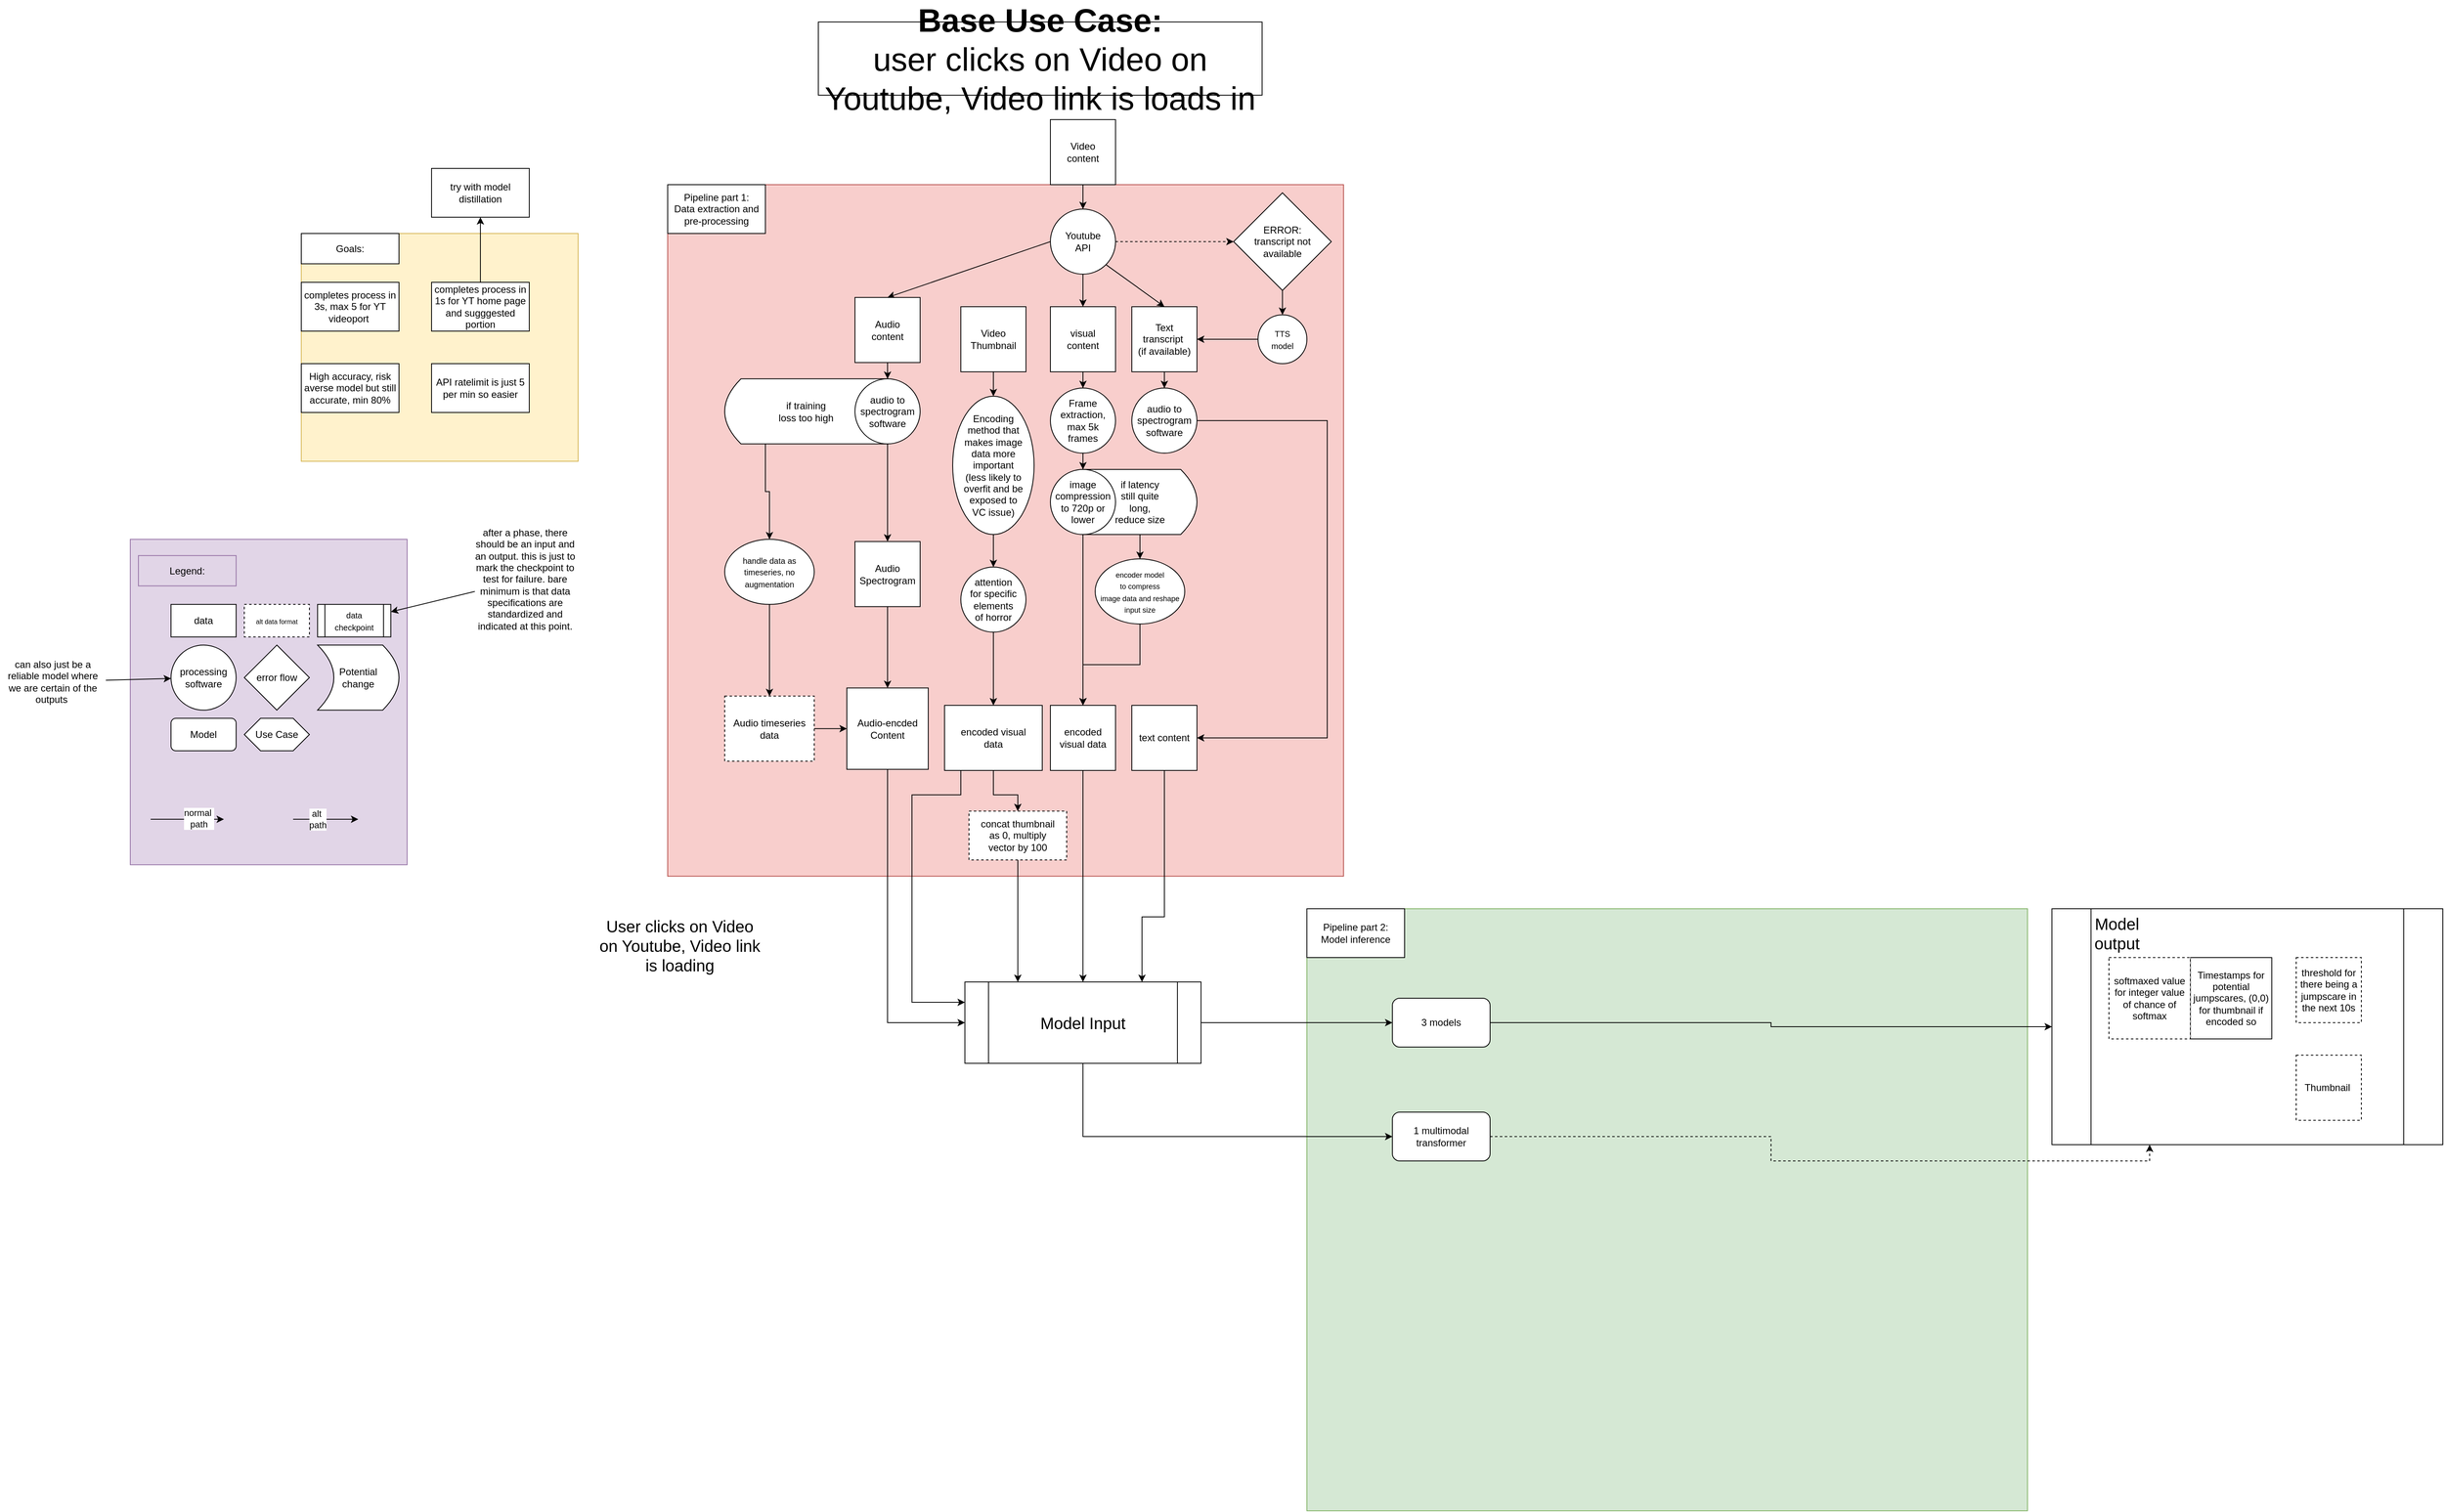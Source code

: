 <mxfile version="26.0.16">
  <diagram name="Page-1" id="UZV_4YaNEUYJYQrBW2No">
    <mxGraphModel dx="2380" dy="903" grid="1" gridSize="10" guides="1" tooltips="1" connect="1" arrows="1" fold="1" page="1" pageScale="1" pageWidth="850" pageHeight="1100" math="0" shadow="0">
      <root>
        <mxCell id="0" />
        <mxCell id="1" parent="0" />
        <mxCell id="PtT7ccRdR9juAuZG76jp-39" value="" style="rounded=0;whiteSpace=wrap;html=1;fillColor=#e1d5e7;strokeColor=#9673a6;movable=1;resizable=1;rotatable=1;deletable=1;editable=1;locked=0;connectable=1;" parent="1" vertex="1">
          <mxGeometry x="-990" y="675.91" width="340" height="400" as="geometry" />
        </mxCell>
        <mxCell id="PtT7ccRdR9juAuZG76jp-40" value="Legend:" style="rounded=0;whiteSpace=wrap;html=1;movable=1;resizable=1;rotatable=1;deletable=1;editable=1;locked=0;connectable=1;strokeColor=#9673a6;fillColor=#e1d5e7;" parent="1" vertex="1">
          <mxGeometry x="-980" y="695.91" width="120" height="37.273" as="geometry" />
        </mxCell>
        <mxCell id="PtT7ccRdR9juAuZG76jp-6" value="" style="rounded=0;whiteSpace=wrap;html=1;fillColor=#f8cecc;strokeColor=#b85450;movable=0;resizable=0;rotatable=0;deletable=0;editable=0;locked=1;connectable=0;" parent="1" vertex="1">
          <mxGeometry x="-330" y="240" width="830" height="850" as="geometry" />
        </mxCell>
        <mxCell id="PtT7ccRdR9juAuZG76jp-3" value="" style="edgeStyle=orthogonalEdgeStyle;rounded=0;orthogonalLoop=1;jettySize=auto;html=1;exitX=0.5;exitY=1;exitDx=0;exitDy=0;" parent="1" source="PtT7ccRdR9juAuZG76jp-56" target="PtT7ccRdR9juAuZG76jp-2" edge="1">
          <mxGeometry relative="1" as="geometry">
            <mxPoint x="220" y="336" as="sourcePoint" />
            <Array as="points" />
          </mxGeometry>
        </mxCell>
        <mxCell id="PtT7ccRdR9juAuZG76jp-5" value="" style="rounded=0;orthogonalLoop=1;jettySize=auto;html=1;entryX=0.5;entryY=0;entryDx=0;entryDy=0;exitX=1;exitY=1;exitDx=0;exitDy=0;" parent="1" source="PtT7ccRdR9juAuZG76jp-56" target="PtT7ccRdR9juAuZG76jp-4" edge="1">
          <mxGeometry relative="1" as="geometry">
            <mxPoint x="240" y="270" as="sourcePoint" />
          </mxGeometry>
        </mxCell>
        <mxCell id="PtT7ccRdR9juAuZG76jp-13" style="rounded=0;orthogonalLoop=1;jettySize=auto;html=1;entryX=0.5;entryY=0;entryDx=0;entryDy=0;exitX=0;exitY=0.5;exitDx=0;exitDy=0;" parent="1" source="PtT7ccRdR9juAuZG76jp-56" target="PtT7ccRdR9juAuZG76jp-10" edge="1">
          <mxGeometry relative="1" as="geometry">
            <mxPoint x="110" y="270" as="sourcePoint" />
          </mxGeometry>
        </mxCell>
        <mxCell id="PtT7ccRdR9juAuZG76jp-17" value="" style="rounded=0;orthogonalLoop=1;jettySize=auto;html=1;dashed=1;exitX=1;exitY=0.5;exitDx=0;exitDy=0;entryX=0;entryY=0.5;entryDx=0;entryDy=0;" parent="1" source="PtT7ccRdR9juAuZG76jp-56" target="PtT7ccRdR9juAuZG76jp-16" edge="1">
          <mxGeometry relative="1" as="geometry" />
        </mxCell>
        <mxCell id="PtT7ccRdR9juAuZG76jp-58" value="" style="edgeStyle=orthogonalEdgeStyle;rounded=0;orthogonalLoop=1;jettySize=auto;html=1;" parent="1" source="PtT7ccRdR9juAuZG76jp-1" target="PtT7ccRdR9juAuZG76jp-56" edge="1">
          <mxGeometry relative="1" as="geometry" />
        </mxCell>
        <mxCell id="PtT7ccRdR9juAuZG76jp-1" value="Video &lt;br&gt;content" style="whiteSpace=wrap;html=1;aspect=fixed;" parent="1" vertex="1">
          <mxGeometry x="140" y="160" width="80" height="80" as="geometry" />
        </mxCell>
        <mxCell id="PtT7ccRdR9juAuZG76jp-37" value="" style="edgeStyle=orthogonalEdgeStyle;rounded=0;orthogonalLoop=1;jettySize=auto;html=1;" parent="1" source="PtT7ccRdR9juAuZG76jp-2" target="PtT7ccRdR9juAuZG76jp-33" edge="1">
          <mxGeometry relative="1" as="geometry" />
        </mxCell>
        <mxCell id="PtT7ccRdR9juAuZG76jp-2" value="visual &lt;br&gt;content" style="whiteSpace=wrap;html=1;aspect=fixed;" parent="1" vertex="1">
          <mxGeometry x="140" y="390" width="80" height="80" as="geometry" />
        </mxCell>
        <mxCell id="PtT7ccRdR9juAuZG76jp-38" value="" style="edgeStyle=orthogonalEdgeStyle;rounded=0;orthogonalLoop=1;jettySize=auto;html=1;" parent="1" source="PtT7ccRdR9juAuZG76jp-4" target="PtT7ccRdR9juAuZG76jp-36" edge="1">
          <mxGeometry relative="1" as="geometry" />
        </mxCell>
        <mxCell id="PtT7ccRdR9juAuZG76jp-4" value="Text transcript&amp;nbsp;&lt;br&gt;(if available)" style="whiteSpace=wrap;html=1;aspect=fixed;" parent="1" vertex="1">
          <mxGeometry x="240" y="390" width="80" height="80" as="geometry" />
        </mxCell>
        <mxCell id="PtT7ccRdR9juAuZG76jp-7" value="&lt;font style=&quot;font-size: 40px;&quot;&gt;&lt;b style=&quot;&quot;&gt;Base Use Case: &lt;/b&gt;&lt;br&gt;user clicks on Video on Youtube, Video link is loads in&lt;/font&gt;" style="text;html=1;align=center;verticalAlign=middle;whiteSpace=wrap;rounded=0;strokeColor=default;spacingTop=10;spacingBottom=10;" parent="1" vertex="1">
          <mxGeometry x="-145" y="40" width="545" height="90" as="geometry" />
        </mxCell>
        <mxCell id="PtT7ccRdR9juAuZG76jp-8" value="&lt;font style=&quot;font-size: 20px;&quot;&gt;User clicks on Video on Youtube, Video link is loading&lt;/font&gt;" style="text;html=1;align=center;verticalAlign=middle;whiteSpace=wrap;rounded=0;" parent="1" vertex="1">
          <mxGeometry x="-420" y="1130" width="210" height="90" as="geometry" />
        </mxCell>
        <mxCell id="PtT7ccRdR9juAuZG76jp-9" value="Pipeline part 1: &lt;br&gt;Data extraction and pre-processing" style="rounded=0;whiteSpace=wrap;html=1;" parent="1" vertex="1">
          <mxGeometry x="-330" y="240" width="120" height="60" as="geometry" />
        </mxCell>
        <mxCell id="PtT7ccRdR9juAuZG76jp-24" value="" style="edgeStyle=orthogonalEdgeStyle;rounded=0;orthogonalLoop=1;jettySize=auto;html=1;" parent="1" source="PtT7ccRdR9juAuZG76jp-26" target="PtT7ccRdR9juAuZG76jp-23" edge="1">
          <mxGeometry relative="1" as="geometry" />
        </mxCell>
        <mxCell id="PtT7ccRdR9juAuZG76jp-10" value="Audio&lt;br&gt;content" style="whiteSpace=wrap;html=1;aspect=fixed;" parent="1" vertex="1">
          <mxGeometry x="-100" y="378.64" width="80" height="80" as="geometry" />
        </mxCell>
        <mxCell id="PtT7ccRdR9juAuZG76jp-22" value="" style="edgeStyle=orthogonalEdgeStyle;rounded=0;orthogonalLoop=1;jettySize=auto;html=1;" parent="1" source="PtT7ccRdR9juAuZG76jp-16" target="PtT7ccRdR9juAuZG76jp-21" edge="1">
          <mxGeometry relative="1" as="geometry" />
        </mxCell>
        <mxCell id="PtT7ccRdR9juAuZG76jp-16" value="ERROR: &lt;br&gt;transcript not available" style="rhombus;whiteSpace=wrap;html=1;" parent="1" vertex="1">
          <mxGeometry x="365" y="250" width="120" height="120" as="geometry" />
        </mxCell>
        <mxCell id="PtT7ccRdR9juAuZG76jp-60" value="" style="edgeStyle=orthogonalEdgeStyle;rounded=0;orthogonalLoop=1;jettySize=auto;html=1;" parent="1" source="PtT7ccRdR9juAuZG76jp-21" target="PtT7ccRdR9juAuZG76jp-4" edge="1">
          <mxGeometry relative="1" as="geometry" />
        </mxCell>
        <mxCell id="PtT7ccRdR9juAuZG76jp-21" value="&lt;font style=&quot;font-size: 10px;&quot;&gt;TTS &lt;br&gt;model&lt;/font&gt;" style="ellipse;whiteSpace=wrap;html=1;" parent="1" vertex="1">
          <mxGeometry x="395" y="400" width="60" height="60" as="geometry" />
        </mxCell>
        <mxCell id="PtT7ccRdR9juAuZG76jp-80" value="" style="edgeStyle=orthogonalEdgeStyle;rounded=0;orthogonalLoop=1;jettySize=auto;html=1;" parent="1" source="PtT7ccRdR9juAuZG76jp-23" target="PtT7ccRdR9juAuZG76jp-79" edge="1">
          <mxGeometry relative="1" as="geometry" />
        </mxCell>
        <mxCell id="PtT7ccRdR9juAuZG76jp-23" value="Audio Spectrogram" style="whiteSpace=wrap;html=1;aspect=fixed;" parent="1" vertex="1">
          <mxGeometry x="-100" y="678.64" width="80" height="80" as="geometry" />
        </mxCell>
        <mxCell id="PtT7ccRdR9juAuZG76jp-25" value="" style="edgeStyle=orthogonalEdgeStyle;rounded=0;orthogonalLoop=1;jettySize=auto;html=1;" parent="1" source="PtT7ccRdR9juAuZG76jp-10" target="PtT7ccRdR9juAuZG76jp-26" edge="1">
          <mxGeometry relative="1" as="geometry">
            <mxPoint x="-60" y="458.64" as="sourcePoint" />
            <mxPoint x="-60" y="628.64" as="targetPoint" />
          </mxGeometry>
        </mxCell>
        <mxCell id="PtT7ccRdR9juAuZG76jp-31" value="" style="edgeStyle=orthogonalEdgeStyle;rounded=0;orthogonalLoop=1;jettySize=auto;html=1;" parent="1" source="PtT7ccRdR9juAuZG76jp-63" target="PtT7ccRdR9juAuZG76jp-32" edge="1">
          <mxGeometry relative="1" as="geometry" />
        </mxCell>
        <mxCell id="PtT7ccRdR9juAuZG76jp-88" value="" style="edgeStyle=orthogonalEdgeStyle;rounded=0;orthogonalLoop=1;jettySize=auto;html=1;" parent="1" source="PtT7ccRdR9juAuZG76jp-32" target="PtT7ccRdR9juAuZG76jp-86" edge="1">
          <mxGeometry relative="1" as="geometry" />
        </mxCell>
        <mxCell id="PtT7ccRdR9juAuZG76jp-32" value="encoded visual data" style="whiteSpace=wrap;html=1;aspect=fixed;" parent="1" vertex="1">
          <mxGeometry x="140" y="880" width="80" height="80" as="geometry" />
        </mxCell>
        <mxCell id="PtT7ccRdR9juAuZG76jp-33" value="Frame extraction, max 5k frames" style="ellipse;whiteSpace=wrap;html=1;aspect=fixed;" parent="1" vertex="1">
          <mxGeometry x="140" y="490" width="80" height="80" as="geometry" />
        </mxCell>
        <mxCell id="PtT7ccRdR9juAuZG76jp-34" value="" style="edgeStyle=orthogonalEdgeStyle;rounded=0;orthogonalLoop=1;jettySize=auto;html=1;" parent="1" source="PtT7ccRdR9juAuZG76jp-36" target="PtT7ccRdR9juAuZG76jp-35" edge="1">
          <mxGeometry relative="1" as="geometry">
            <Array as="points">
              <mxPoint x="480" y="530" />
              <mxPoint x="480" y="920" />
            </Array>
          </mxGeometry>
        </mxCell>
        <mxCell id="PtT7ccRdR9juAuZG76jp-89" value="" style="edgeStyle=orthogonalEdgeStyle;rounded=0;orthogonalLoop=1;jettySize=auto;html=1;entryX=0.75;entryY=0;entryDx=0;entryDy=0;" parent="1" source="PtT7ccRdR9juAuZG76jp-35" target="PtT7ccRdR9juAuZG76jp-86" edge="1">
          <mxGeometry relative="1" as="geometry">
            <Array as="points">
              <mxPoint x="280" y="1140" />
              <mxPoint x="253" y="1140" />
            </Array>
          </mxGeometry>
        </mxCell>
        <mxCell id="PtT7ccRdR9juAuZG76jp-35" value="text content" style="whiteSpace=wrap;html=1;aspect=fixed;" parent="1" vertex="1">
          <mxGeometry x="240" y="880" width="80" height="80" as="geometry" />
        </mxCell>
        <mxCell id="PtT7ccRdR9juAuZG76jp-36" value="audio to spectrogram software" style="ellipse;whiteSpace=wrap;html=1;aspect=fixed;" parent="1" vertex="1">
          <mxGeometry x="240" y="490" width="80" height="80" as="geometry" />
        </mxCell>
        <mxCell id="PtT7ccRdR9juAuZG76jp-43" value="data" style="rounded=0;whiteSpace=wrap;html=1;movable=1;resizable=1;rotatable=1;deletable=1;editable=1;locked=0;connectable=1;" parent="1" vertex="1">
          <mxGeometry x="-940" y="755.91" width="80" height="40" as="geometry" />
        </mxCell>
        <mxCell id="PtT7ccRdR9juAuZG76jp-44" value="processing software" style="ellipse;whiteSpace=wrap;html=1;aspect=fixed;movable=1;resizable=1;rotatable=1;deletable=1;editable=1;locked=0;connectable=1;" parent="1" vertex="1">
          <mxGeometry x="-940" y="805.91" width="80" height="80" as="geometry" />
        </mxCell>
        <mxCell id="PtT7ccRdR9juAuZG76jp-45" value="Model" style="rounded=1;whiteSpace=wrap;html=1;movable=1;resizable=1;rotatable=1;deletable=1;editable=1;locked=0;connectable=1;" parent="1" vertex="1">
          <mxGeometry x="-940" y="895.91" width="80" height="40" as="geometry" />
        </mxCell>
        <mxCell id="PtT7ccRdR9juAuZG76jp-46" value="error flow" style="rhombus;whiteSpace=wrap;html=1;movable=1;resizable=1;rotatable=1;deletable=1;editable=1;locked=0;connectable=1;" parent="1" vertex="1">
          <mxGeometry x="-850" y="805.91" width="80" height="80" as="geometry" />
        </mxCell>
        <mxCell id="PtT7ccRdR9juAuZG76jp-48" value="" style="rounded=0;whiteSpace=wrap;html=1;fillColor=#fff2cc;strokeColor=#d6b656;movable=0;resizable=0;rotatable=0;deletable=0;editable=0;locked=1;connectable=0;" parent="1" vertex="1">
          <mxGeometry x="-780" y="300" width="340" height="280" as="geometry" />
        </mxCell>
        <mxCell id="PtT7ccRdR9juAuZG76jp-49" value="Goals:" style="rounded=0;whiteSpace=wrap;html=1;movable=1;resizable=1;rotatable=1;deletable=1;editable=1;locked=0;connectable=1;" parent="1" vertex="1">
          <mxGeometry x="-780" y="300" width="120" height="37.273" as="geometry" />
        </mxCell>
        <mxCell id="PtT7ccRdR9juAuZG76jp-50" value="completes process in 3s, max 5 for YT videoport&amp;nbsp;" style="rounded=0;whiteSpace=wrap;html=1;" parent="1" vertex="1">
          <mxGeometry x="-780" y="360" width="120" height="60" as="geometry" />
        </mxCell>
        <mxCell id="PtT7ccRdR9juAuZG76jp-51" value="High accuracy, risk averse model but still accurate, min 80%" style="rounded=0;whiteSpace=wrap;html=1;" parent="1" vertex="1">
          <mxGeometry x="-780" y="460" width="120" height="60" as="geometry" />
        </mxCell>
        <mxCell id="PtT7ccRdR9juAuZG76jp-53" value="Use Case" style="shape=hexagon;perimeter=hexagonPerimeter2;whiteSpace=wrap;html=1;fixedSize=1;movable=1;resizable=1;rotatable=1;deletable=1;editable=1;locked=0;connectable=1;" parent="1" vertex="1">
          <mxGeometry x="-850" y="895.91" width="80" height="40" as="geometry" />
        </mxCell>
        <mxCell id="PtT7ccRdR9juAuZG76jp-56" value="Youtube &lt;br&gt;API" style="ellipse;whiteSpace=wrap;html=1;aspect=fixed;" parent="1" vertex="1">
          <mxGeometry x="140" y="270" width="80" height="80" as="geometry" />
        </mxCell>
        <mxCell id="PtT7ccRdR9juAuZG76jp-62" value="" style="edgeStyle=orthogonalEdgeStyle;rounded=0;orthogonalLoop=1;jettySize=auto;html=1;" parent="1" source="PtT7ccRdR9juAuZG76jp-33" target="PtT7ccRdR9juAuZG76jp-63" edge="1">
          <mxGeometry relative="1" as="geometry">
            <mxPoint x="180" y="570" as="sourcePoint" />
            <mxPoint x="180" y="740" as="targetPoint" />
          </mxGeometry>
        </mxCell>
        <mxCell id="PtT7ccRdR9juAuZG76jp-70" value="" style="edgeStyle=orthogonalEdgeStyle;rounded=0;orthogonalLoop=1;jettySize=auto;html=1;" parent="1" source="PtT7ccRdR9juAuZG76jp-65" target="PtT7ccRdR9juAuZG76jp-68" edge="1">
          <mxGeometry relative="1" as="geometry" />
        </mxCell>
        <mxCell id="PtT7ccRdR9juAuZG76jp-65" value="if latency &lt;br&gt;still quite &lt;br&gt;long, &lt;br&gt;reduce size" style="shape=dataStorage;whiteSpace=wrap;html=1;fixedSize=1;rotation=0;flipH=1;" parent="1" vertex="1">
          <mxGeometry x="180" y="590" width="140" height="80" as="geometry" />
        </mxCell>
        <mxCell id="PtT7ccRdR9juAuZG76jp-64" value="Potential &lt;br&gt;change" style="shape=dataStorage;whiteSpace=wrap;html=1;fixedSize=1;rotation=0;flipH=1;movable=1;resizable=1;rotatable=1;deletable=1;editable=1;locked=0;connectable=1;" parent="1" vertex="1">
          <mxGeometry x="-760" y="805.91" width="100" height="80" as="geometry" />
        </mxCell>
        <mxCell id="PtT7ccRdR9juAuZG76jp-63" value="image compression to 720p or lower" style="ellipse;whiteSpace=wrap;html=1;aspect=fixed;" parent="1" vertex="1">
          <mxGeometry x="140" y="590" width="80" height="80" as="geometry" />
        </mxCell>
        <mxCell id="PtT7ccRdR9juAuZG76jp-72" value="" style="edgeStyle=orthogonalEdgeStyle;rounded=0;orthogonalLoop=1;jettySize=auto;html=1;entryX=0.5;entryY=0;entryDx=0;entryDy=0;" parent="1" source="PtT7ccRdR9juAuZG76jp-68" target="PtT7ccRdR9juAuZG76jp-32" edge="1">
          <mxGeometry relative="1" as="geometry" />
        </mxCell>
        <mxCell id="PtT7ccRdR9juAuZG76jp-68" value="&lt;font style=&quot;font-size: 9px;&quot;&gt;encoder model &lt;br&gt;to compress &lt;br&gt;image data and reshape input size&lt;/font&gt;" style="ellipse;whiteSpace=wrap;html=1;" parent="1" vertex="1">
          <mxGeometry x="195" y="700" width="110" height="80" as="geometry" />
        </mxCell>
        <mxCell id="PtT7ccRdR9juAuZG76jp-81" value="" style="edgeStyle=orthogonalEdgeStyle;rounded=0;orthogonalLoop=1;jettySize=auto;html=1;" parent="1" source="PtT7ccRdR9juAuZG76jp-73" target="PtT7ccRdR9juAuZG76jp-79" edge="1">
          <mxGeometry relative="1" as="geometry" />
        </mxCell>
        <mxCell id="PtT7ccRdR9juAuZG76jp-73" value="Audio timeseries data" style="rounded=0;whiteSpace=wrap;html=1;dashed=1;" parent="1" vertex="1">
          <mxGeometry x="-260" y="868.64" width="110" height="80" as="geometry" />
        </mxCell>
        <mxCell id="PtT7ccRdR9juAuZG76jp-77" value="" style="edgeStyle=orthogonalEdgeStyle;rounded=0;orthogonalLoop=1;jettySize=auto;html=1;exitX=0.25;exitY=1;exitDx=0;exitDy=0;" parent="1" source="PtT7ccRdR9juAuZG76jp-74" target="PtT7ccRdR9juAuZG76jp-75" edge="1">
          <mxGeometry relative="1" as="geometry" />
        </mxCell>
        <mxCell id="PtT7ccRdR9juAuZG76jp-74" value="if training &lt;br&gt;loss too high" style="shape=dataStorage;whiteSpace=wrap;html=1;fixedSize=1;rotation=0;flipH=0;" parent="1" vertex="1">
          <mxGeometry x="-260" y="478.64" width="200" height="80" as="geometry" />
        </mxCell>
        <mxCell id="PtT7ccRdR9juAuZG76jp-78" value="" style="edgeStyle=orthogonalEdgeStyle;rounded=0;orthogonalLoop=1;jettySize=auto;html=1;" parent="1" source="PtT7ccRdR9juAuZG76jp-75" target="PtT7ccRdR9juAuZG76jp-73" edge="1">
          <mxGeometry relative="1" as="geometry" />
        </mxCell>
        <mxCell id="PtT7ccRdR9juAuZG76jp-75" value="&lt;font size=&quot;1&quot;&gt;handle data as timeseries, no augmentation&lt;/font&gt;" style="ellipse;whiteSpace=wrap;html=1;" parent="1" vertex="1">
          <mxGeometry x="-260" y="675.91" width="110" height="80" as="geometry" />
        </mxCell>
        <mxCell id="PtT7ccRdR9juAuZG76jp-26" value="audio to spectrogram software" style="ellipse;whiteSpace=wrap;html=1;aspect=fixed;" parent="1" vertex="1">
          <mxGeometry x="-100" y="478.64" width="80" height="80" as="geometry" />
        </mxCell>
        <mxCell id="PtT7ccRdR9juAuZG76jp-87" value="" style="edgeStyle=orthogonalEdgeStyle;rounded=0;orthogonalLoop=1;jettySize=auto;html=1;entryX=0;entryY=0.5;entryDx=0;entryDy=0;" parent="1" source="PtT7ccRdR9juAuZG76jp-79" target="PtT7ccRdR9juAuZG76jp-86" edge="1">
          <mxGeometry relative="1" as="geometry">
            <Array as="points">
              <mxPoint x="-60" y="1270" />
            </Array>
          </mxGeometry>
        </mxCell>
        <mxCell id="PtT7ccRdR9juAuZG76jp-79" value="Audio-encded&lt;br&gt;Content" style="whiteSpace=wrap;html=1;aspect=fixed;" parent="1" vertex="1">
          <mxGeometry x="-110" y="858.64" width="100" height="100" as="geometry" />
        </mxCell>
        <mxCell id="PtT7ccRdR9juAuZG76jp-84" value="&lt;font style=&quot;font-size: 8px;&quot;&gt;alt data format&lt;/font&gt;" style="rounded=0;whiteSpace=wrap;html=1;dashed=1;movable=1;resizable=1;rotatable=1;deletable=1;editable=1;locked=0;connectable=1;" parent="1" vertex="1">
          <mxGeometry x="-850" y="755.91" width="80" height="40" as="geometry" />
        </mxCell>
        <mxCell id="PtT7ccRdR9juAuZG76jp-85" value="&lt;font size=&quot;1&quot;&gt;data checkpoint&lt;/font&gt;" style="shape=process;whiteSpace=wrap;html=1;backgroundOutline=1;movable=1;resizable=1;rotatable=1;deletable=1;editable=1;locked=0;connectable=1;" parent="1" vertex="1">
          <mxGeometry x="-760" y="755.91" width="90" height="40" as="geometry" />
        </mxCell>
        <mxCell id="PtT7ccRdR9juAuZG76jp-86" value="&lt;font style=&quot;font-size: 20px;&quot;&gt;Model Input&lt;/font&gt;" style="shape=process;whiteSpace=wrap;html=1;backgroundOutline=1;" parent="1" vertex="1">
          <mxGeometry x="35" y="1220" width="290" height="100" as="geometry" />
        </mxCell>
        <mxCell id="PtT7ccRdR9juAuZG76jp-94" value="" style="edgeStyle=orthogonalEdgeStyle;rounded=0;orthogonalLoop=1;jettySize=auto;html=1;" parent="1" source="PtT7ccRdR9juAuZG76jp-90" target="PtT7ccRdR9juAuZG76jp-93" edge="1">
          <mxGeometry relative="1" as="geometry" />
        </mxCell>
        <mxCell id="PtT7ccRdR9juAuZG76jp-90" value="Video Thumbnail" style="whiteSpace=wrap;html=1;aspect=fixed;" parent="1" vertex="1">
          <mxGeometry x="30" y="390" width="80" height="80" as="geometry" />
        </mxCell>
        <mxCell id="PtT7ccRdR9juAuZG76jp-98" value="" style="edgeStyle=orthogonalEdgeStyle;rounded=0;orthogonalLoop=1;jettySize=auto;html=1;" parent="1" source="PtT7ccRdR9juAuZG76jp-93" target="PtT7ccRdR9juAuZG76jp-97" edge="1">
          <mxGeometry relative="1" as="geometry" />
        </mxCell>
        <mxCell id="PtT7ccRdR9juAuZG76jp-93" value="Encoding method that makes image data more important (less likely to overfit and be exposed to VC issue)" style="ellipse;whiteSpace=wrap;html=1;spacingLeft=10;spacingRight=10;" parent="1" vertex="1">
          <mxGeometry x="20" y="500" width="100" height="170" as="geometry" />
        </mxCell>
        <mxCell id="PtT7ccRdR9juAuZG76jp-101" style="edgeStyle=orthogonalEdgeStyle;rounded=0;orthogonalLoop=1;jettySize=auto;html=1;entryX=0;entryY=0.25;entryDx=0;entryDy=0;" parent="1" source="PtT7ccRdR9juAuZG76jp-95" target="PtT7ccRdR9juAuZG76jp-86" edge="1">
          <mxGeometry relative="1" as="geometry">
            <Array as="points">
              <mxPoint x="30" y="990" />
              <mxPoint x="-30" y="990" />
              <mxPoint x="-30" y="1245" />
            </Array>
          </mxGeometry>
        </mxCell>
        <mxCell id="PtT7ccRdR9juAuZG76jp-103" value="" style="edgeStyle=orthogonalEdgeStyle;rounded=0;orthogonalLoop=1;jettySize=auto;html=1;" parent="1" source="PtT7ccRdR9juAuZG76jp-95" target="PtT7ccRdR9juAuZG76jp-102" edge="1">
          <mxGeometry relative="1" as="geometry">
            <Array as="points">
              <mxPoint x="70" y="990" />
              <mxPoint x="100" y="990" />
            </Array>
          </mxGeometry>
        </mxCell>
        <mxCell id="PtT7ccRdR9juAuZG76jp-95" value="encoded visual data" style="whiteSpace=wrap;html=1;spacingLeft=10;spacingRight=10;" parent="1" vertex="1">
          <mxGeometry x="10" y="880" width="120" height="80" as="geometry" />
        </mxCell>
        <mxCell id="PtT7ccRdR9juAuZG76jp-99" value="" style="edgeStyle=orthogonalEdgeStyle;rounded=0;orthogonalLoop=1;jettySize=auto;html=1;" parent="1" source="PtT7ccRdR9juAuZG76jp-97" target="PtT7ccRdR9juAuZG76jp-95" edge="1">
          <mxGeometry relative="1" as="geometry" />
        </mxCell>
        <mxCell id="PtT7ccRdR9juAuZG76jp-97" value="attention for specific elements of horror" style="ellipse;whiteSpace=wrap;html=1;spacingLeft=10;spacingRight=10;" parent="1" vertex="1">
          <mxGeometry x="30" y="710" width="80" height="80" as="geometry" />
        </mxCell>
        <mxCell id="PtT7ccRdR9juAuZG76jp-104" value="" style="edgeStyle=orthogonalEdgeStyle;rounded=0;orthogonalLoop=1;jettySize=auto;html=1;" parent="1" source="PtT7ccRdR9juAuZG76jp-102" target="PtT7ccRdR9juAuZG76jp-86" edge="1">
          <mxGeometry relative="1" as="geometry">
            <Array as="points">
              <mxPoint x="100" y="1120" />
              <mxPoint x="100" y="1120" />
            </Array>
          </mxGeometry>
        </mxCell>
        <mxCell id="PtT7ccRdR9juAuZG76jp-102" value="concat thumbnail as 0, multiply vector by 100" style="whiteSpace=wrap;html=1;spacingLeft=10;spacingRight=10;dashed=1;" parent="1" vertex="1">
          <mxGeometry x="40" y="1010" width="120" height="60" as="geometry" />
        </mxCell>
        <mxCell id="PtT7ccRdR9juAuZG76jp-109" value="" style="rounded=0;orthogonalLoop=1;jettySize=auto;html=1;movable=1;resizable=1;rotatable=1;deletable=1;editable=1;locked=0;connectable=1;" parent="1" source="PtT7ccRdR9juAuZG76jp-108" target="PtT7ccRdR9juAuZG76jp-44" edge="1">
          <mxGeometry relative="1" as="geometry" />
        </mxCell>
        <mxCell id="PtT7ccRdR9juAuZG76jp-108" value="can also just be a reliable model where we are certain of the outputs&amp;nbsp;" style="text;html=1;align=center;verticalAlign=middle;whiteSpace=wrap;rounded=0;movable=1;resizable=1;rotatable=1;deletable=1;editable=1;locked=0;connectable=1;" parent="1" vertex="1">
          <mxGeometry x="-1150" y="835.91" width="130" height="30" as="geometry" />
        </mxCell>
        <mxCell id="PtT7ccRdR9juAuZG76jp-110" value="" style="rounded=0;whiteSpace=wrap;html=1;fillColor=#d5e8d4;strokeColor=#82b366;" parent="1" vertex="1">
          <mxGeometry x="455" y="1130" width="885" height="740" as="geometry" />
        </mxCell>
        <mxCell id="PtT7ccRdR9juAuZG76jp-112" value="Pipeline part 2: &lt;br&gt;Model inference" style="rounded=0;whiteSpace=wrap;html=1;" parent="1" vertex="1">
          <mxGeometry x="455" y="1130" width="120" height="60" as="geometry" />
        </mxCell>
        <mxCell id="PtT7ccRdR9juAuZG76jp-123" value="" style="edgeStyle=orthogonalEdgeStyle;rounded=0;orthogonalLoop=1;jettySize=auto;html=1;entryX=0;entryY=0.5;entryDx=0;entryDy=0;" parent="1" source="PtT7ccRdR9juAuZG76jp-114" target="PtT7ccRdR9juAuZG76jp-124" edge="1">
          <mxGeometry relative="1" as="geometry">
            <mxPoint x="1430.0" y="1270" as="targetPoint" />
          </mxGeometry>
        </mxCell>
        <mxCell id="PtT7ccRdR9juAuZG76jp-114" value="3 models" style="rounded=1;whiteSpace=wrap;html=1;" parent="1" vertex="1">
          <mxGeometry x="560" y="1240" width="120" height="60" as="geometry" />
        </mxCell>
        <mxCell id="PtT7ccRdR9juAuZG76jp-115" value="" style="edgeStyle=orthogonalEdgeStyle;rounded=0;orthogonalLoop=1;jettySize=auto;html=1;" parent="1" source="PtT7ccRdR9juAuZG76jp-86" target="PtT7ccRdR9juAuZG76jp-114" edge="1">
          <mxGeometry relative="1" as="geometry" />
        </mxCell>
        <mxCell id="PtT7ccRdR9juAuZG76jp-127" style="edgeStyle=orthogonalEdgeStyle;rounded=0;orthogonalLoop=1;jettySize=auto;html=1;entryX=0.25;entryY=1;entryDx=0;entryDy=0;dashed=1;" parent="1" source="PtT7ccRdR9juAuZG76jp-118" target="PtT7ccRdR9juAuZG76jp-124" edge="1">
          <mxGeometry relative="1" as="geometry" />
        </mxCell>
        <mxCell id="PtT7ccRdR9juAuZG76jp-118" value="1 multimodal transformer" style="rounded=1;whiteSpace=wrap;html=1;" parent="1" vertex="1">
          <mxGeometry x="560" y="1380" width="120" height="60" as="geometry" />
        </mxCell>
        <mxCell id="PtT7ccRdR9juAuZG76jp-119" value="" style="edgeStyle=orthogonalEdgeStyle;rounded=0;orthogonalLoop=1;jettySize=auto;html=1;entryX=0;entryY=0.5;entryDx=0;entryDy=0;" parent="1" source="PtT7ccRdR9juAuZG76jp-86" target="PtT7ccRdR9juAuZG76jp-118" edge="1">
          <mxGeometry relative="1" as="geometry">
            <Array as="points">
              <mxPoint x="180" y="1410" />
            </Array>
          </mxGeometry>
        </mxCell>
        <mxCell id="PtT7ccRdR9juAuZG76jp-124" value="" style="shape=process;whiteSpace=wrap;html=1;backgroundOutline=1;" parent="1" vertex="1">
          <mxGeometry x="1370" y="1130" width="480" height="290" as="geometry" />
        </mxCell>
        <mxCell id="PtT7ccRdR9juAuZG76jp-126" style="rounded=0;orthogonalLoop=1;jettySize=auto;html=1;" parent="1" source="PtT7ccRdR9juAuZG76jp-125" target="PtT7ccRdR9juAuZG76jp-85" edge="1">
          <mxGeometry relative="1" as="geometry" />
        </mxCell>
        <mxCell id="PtT7ccRdR9juAuZG76jp-125" value="after a phase, there should be an input and an output. this is just to mark the checkpoint to test for failure. bare minimum is that data specifications are standardized and indicated at this point." style="text;html=1;align=center;verticalAlign=middle;whiteSpace=wrap;rounded=0;" parent="1" vertex="1">
          <mxGeometry x="-570" y="710" width="130" height="30" as="geometry" />
        </mxCell>
        <mxCell id="PtT7ccRdR9juAuZG76jp-128" value="" style="rounded=0;orthogonalLoop=1;jettySize=auto;html=1;movable=1;resizable=1;rotatable=1;deletable=1;editable=1;locked=0;connectable=1;" parent="1" edge="1">
          <mxGeometry relative="1" as="geometry">
            <mxPoint x="-965" y="1020" as="sourcePoint" />
            <mxPoint x="-875" y="1020.05" as="targetPoint" />
          </mxGeometry>
        </mxCell>
        <mxCell id="PtT7ccRdR9juAuZG76jp-130" value="normal&amp;nbsp;&lt;br&gt;path" style="edgeLabel;html=1;align=center;verticalAlign=middle;resizable=0;points=[];" parent="PtT7ccRdR9juAuZG76jp-128" vertex="1" connectable="0">
          <mxGeometry x="0.307" y="1" relative="1" as="geometry">
            <mxPoint as="offset" />
          </mxGeometry>
        </mxCell>
        <mxCell id="PtT7ccRdR9juAuZG76jp-129" value="" style="rounded=0;orthogonalLoop=1;jettySize=auto;html=1;movable=1;resizable=1;rotatable=1;deletable=1;editable=1;locked=0;connectable=1;" parent="1" edge="1">
          <mxGeometry relative="1" as="geometry">
            <mxPoint x="-790" y="1020" as="sourcePoint" />
            <mxPoint x="-710" y="1020" as="targetPoint" />
          </mxGeometry>
        </mxCell>
        <mxCell id="PtT7ccRdR9juAuZG76jp-131" value="alt&amp;nbsp;&lt;br&gt;path" style="edgeLabel;html=1;align=center;verticalAlign=middle;resizable=0;points=[];" parent="PtT7ccRdR9juAuZG76jp-129" vertex="1" connectable="0">
          <mxGeometry x="-0.265" relative="1" as="geometry">
            <mxPoint as="offset" />
          </mxGeometry>
        </mxCell>
        <mxCell id="4fpCLledI54VdnfLR-wk-1" value="&lt;font style=&quot;font-size: 20px;&quot;&gt;Model output&lt;/font&gt;" style="text;html=1;align=center;verticalAlign=middle;whiteSpace=wrap;rounded=0;" vertex="1" parent="1">
          <mxGeometry x="1420" y="1145" width="60" height="30" as="geometry" />
        </mxCell>
        <mxCell id="4fpCLledI54VdnfLR-wk-3" value="Timestamps for potential jumpscares, (0,0) for thumbnail if encoded so" style="whiteSpace=wrap;html=1;aspect=fixed;" vertex="1" parent="1">
          <mxGeometry x="1540" y="1190" width="100" height="100" as="geometry" />
        </mxCell>
        <mxCell id="4fpCLledI54VdnfLR-wk-4" value="API ratelimit is just 5 per min so easier" style="rounded=0;whiteSpace=wrap;html=1;" vertex="1" parent="1">
          <mxGeometry x="-620" y="460" width="120" height="60" as="geometry" />
        </mxCell>
        <mxCell id="4fpCLledI54VdnfLR-wk-13" value="" style="edgeStyle=orthogonalEdgeStyle;rounded=0;orthogonalLoop=1;jettySize=auto;html=1;" edge="1" parent="1" source="4fpCLledI54VdnfLR-wk-5" target="4fpCLledI54VdnfLR-wk-12">
          <mxGeometry relative="1" as="geometry" />
        </mxCell>
        <mxCell id="4fpCLledI54VdnfLR-wk-5" value="completes process in 1s for YT home page and sugggested portion" style="rounded=0;whiteSpace=wrap;html=1;" vertex="1" parent="1">
          <mxGeometry x="-620" y="360" width="120" height="60" as="geometry" />
        </mxCell>
        <mxCell id="4fpCLledI54VdnfLR-wk-7" value="threshold for there being a jumpscare in the next 10s" style="whiteSpace=wrap;html=1;aspect=fixed;dashed=1;" vertex="1" parent="1">
          <mxGeometry x="1670" y="1190" width="80" height="80" as="geometry" />
        </mxCell>
        <mxCell id="4fpCLledI54VdnfLR-wk-8" value="Thumbnail&amp;nbsp;" style="whiteSpace=wrap;html=1;aspect=fixed;dashed=1;" vertex="1" parent="1">
          <mxGeometry x="1670" y="1310" width="80" height="80" as="geometry" />
        </mxCell>
        <mxCell id="4fpCLledI54VdnfLR-wk-11" value="softmaxed value for integer value of chance of softmax" style="whiteSpace=wrap;html=1;aspect=fixed;dashed=1;" vertex="1" parent="1">
          <mxGeometry x="1440" y="1190" width="100" height="100" as="geometry" />
        </mxCell>
        <mxCell id="4fpCLledI54VdnfLR-wk-12" value="try with model distillation" style="whiteSpace=wrap;html=1;rounded=0;" vertex="1" parent="1">
          <mxGeometry x="-620" y="220" width="120" height="60" as="geometry" />
        </mxCell>
      </root>
    </mxGraphModel>
  </diagram>
</mxfile>
